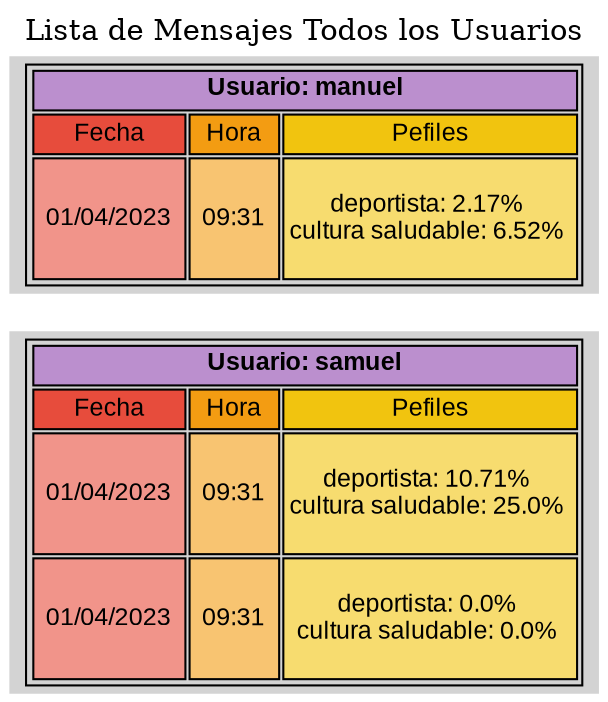 digraph { 
graph [label="Lista de Mensajes Todos los Usuarios", labelloc=top]
rankdir = LR 
ranksep=1.5 
node[shape=none, style="filled" fontname="Arial", fontsize=12] 


                
            nsamuel [ label = <
                <table>
                    <tr><td bgcolor="#bb8fce" colspan="3" align="center"><b>Usuario: samuel</b></td></tr>
                    <tr><td bgcolor="#e74c3c"> Fecha </td><td bgcolor="#f39c12 "> Hora </td><td bgcolor="#f1c40f"> Pefiles </td></tr>
                                 
                    <tr><td bgcolor="#f1948a "> 01/04/2023 </td><td bgcolor="#f8c471 "> 09:31 </td><td bgcolor="#f7dc6f"> <br/>deportista: 10.71% <br/>cultura saludable: 25.0% <br/> </td> </tr>                
                                         
                    <tr><td bgcolor="#f1948a "> 01/04/2023 </td><td bgcolor="#f8c471 "> 09:31 </td><td bgcolor="#f7dc6f"> <br/>deportista: 0.0% <br/>cultura saludable: 0.0% <br/> </td> </tr>                
                                    
                </table>
            > ]
                            
                
            nmanuel [ label = <
                <table>
                    <tr><td bgcolor="#bb8fce" colspan="3" align="center"><b>Usuario: manuel</b></td></tr>
                    <tr><td bgcolor="#e74c3c"> Fecha </td><td bgcolor="#f39c12 "> Hora </td><td bgcolor="#f1c40f"> Pefiles </td></tr>
                                 
                    <tr><td bgcolor="#f1948a "> 01/04/2023 </td><td bgcolor="#f8c471 "> 09:31 </td><td bgcolor="#f7dc6f"> <br/>deportista: 2.17% <br/>cultura saludable: 6.52% <br/> </td> </tr>                
                                    
                </table>
            > ]
                            

}